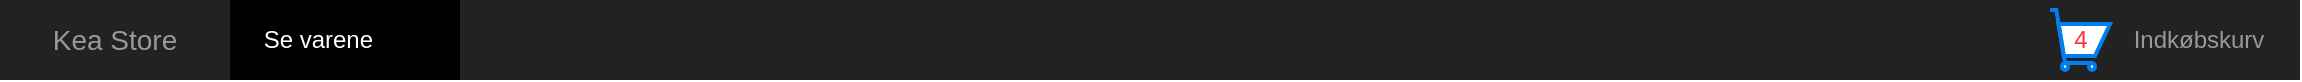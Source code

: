 <mxfile version="17.1.2" type="github">
  <diagram name="Page-1" id="c9db0220-8083-56f3-ca83-edcdcd058819">
    <mxGraphModel dx="1183" dy="736" grid="1" gridSize="10" guides="1" tooltips="1" connect="1" arrows="1" fold="1" page="1" pageScale="1.5" pageWidth="826" pageHeight="1169" background="none" math="0" shadow="0">
      <root>
        <mxCell id="0" style=";html=1;" />
        <mxCell id="1" style=";html=1;" parent="0" />
        <mxCell id="3d76a8aef4d5c911-1" value="" style="html=1;shadow=0;dashed=0;shape=mxgraph.bootstrap.rect;fillColor=#222222;strokeColor=none;whiteSpace=wrap;rounded=0;fontSize=12;fontColor=#000000;align=center;" parent="1" vertex="1">
          <mxGeometry x="45" y="70" width="1150" height="40" as="geometry" />
        </mxCell>
        <mxCell id="3d76a8aef4d5c911-2" value="Kea Store" style="html=1;shadow=0;dashed=0;fillColor=none;strokeColor=none;shape=mxgraph.bootstrap.rect;fontColor=#999999;fontSize=14;whiteSpace=wrap;" parent="3d76a8aef4d5c911-1" vertex="1">
          <mxGeometry width="115" height="40" as="geometry" />
        </mxCell>
        <mxCell id="3d76a8aef4d5c911-3" value="&lt;span style=&quot;white-space: pre&quot;&gt;	&lt;/span&gt;Se varene" style="html=1;shadow=0;dashed=0;shape=mxgraph.bootstrap.rect;fillColor=#000000;strokeColor=none;fontColor=#ffffff;spacingRight=30;whiteSpace=wrap;align=center;" parent="3d76a8aef4d5c911-1" vertex="1">
          <mxGeometry x="115" width="115" height="40" as="geometry" />
        </mxCell>
        <mxCell id="3d76a8aef4d5c911-10" value="Indkøbskurv" style="html=1;shadow=0;dashed=0;fillColor=none;strokeColor=none;shape=mxgraph.bootstrap.rect;fontColor=#999999;whiteSpace=wrap;" parent="3d76a8aef4d5c911-1" vertex="1">
          <mxGeometry x="1049.375" width="100.625" height="40" as="geometry" />
        </mxCell>
        <mxCell id="l2089S-du-5APALcaX4G-3" value="" style="html=1;verticalLabelPosition=bottom;align=center;labelBackgroundColor=#ffffff;verticalAlign=top;strokeWidth=2;strokeColor=#0080F0;shadow=0;dashed=0;shape=mxgraph.ios7.icons.shopping_cart;fontColor=#FF3333;" vertex="1" parent="3d76a8aef4d5c911-1">
          <mxGeometry x="1025" y="5" width="30" height="30" as="geometry" />
        </mxCell>
        <mxCell id="l2089S-du-5APALcaX4G-2" value="4" style="text;html=1;resizable=0;autosize=1;align=center;verticalAlign=middle;points=[];rounded=0;fontColor=#FF3333;" vertex="1" parent="3d76a8aef4d5c911-1">
          <mxGeometry x="1030" y="10" width="20" height="20" as="geometry" />
        </mxCell>
      </root>
    </mxGraphModel>
  </diagram>
</mxfile>

